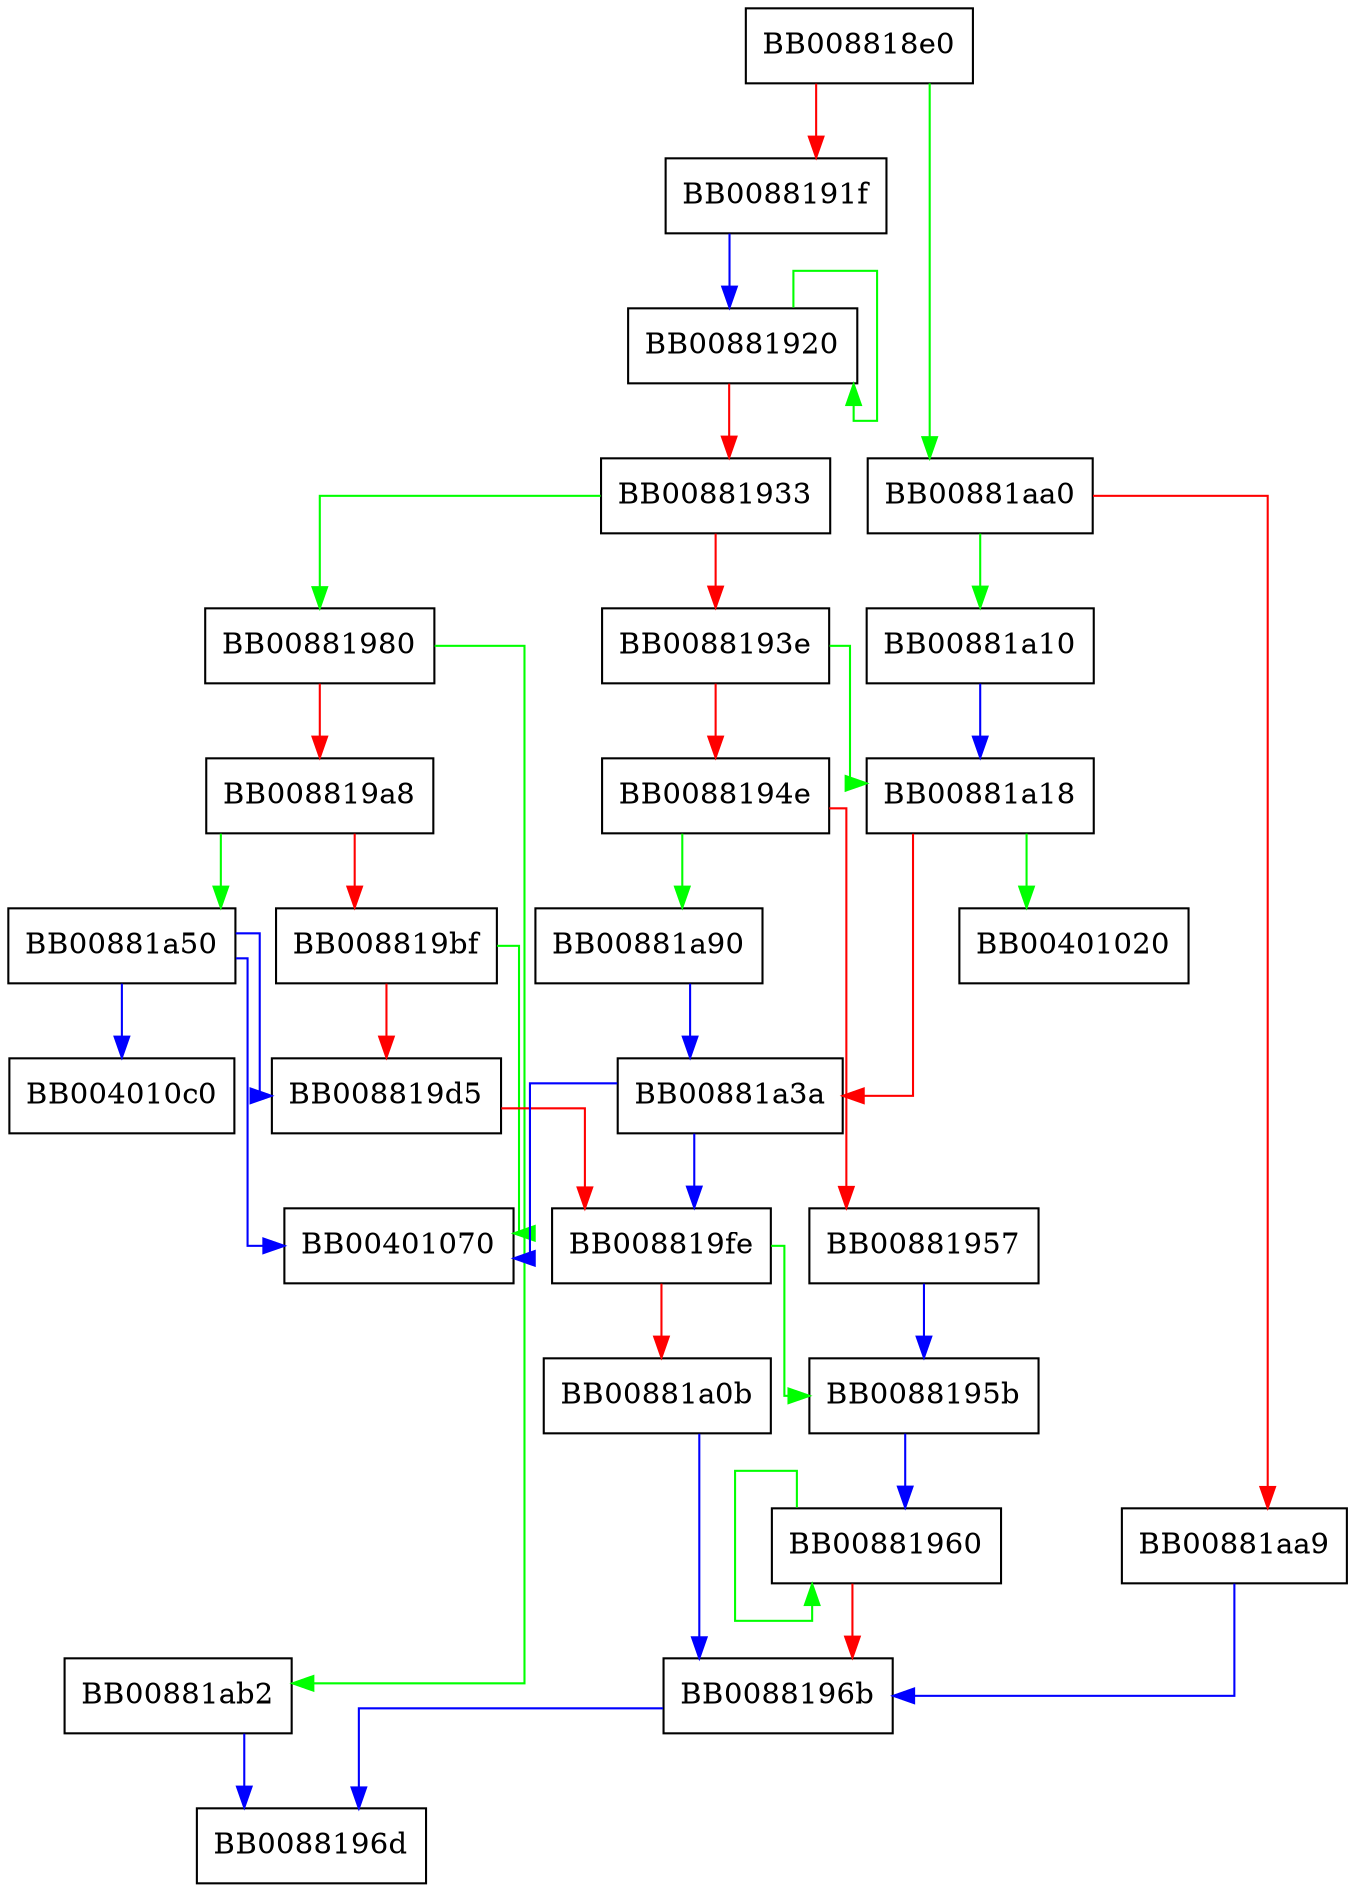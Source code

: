 digraph save_for_backup {
  node [shape="box"];
  graph [splines=ortho];
  BB008818e0 -> BB00881aa0 [color="green"];
  BB008818e0 -> BB0088191f [color="red"];
  BB0088191f -> BB00881920 [color="blue"];
  BB00881920 -> BB00881920 [color="green"];
  BB00881920 -> BB00881933 [color="red"];
  BB00881933 -> BB00881980 [color="green"];
  BB00881933 -> BB0088193e [color="red"];
  BB0088193e -> BB00881a18 [color="green"];
  BB0088193e -> BB0088194e [color="red"];
  BB0088194e -> BB00881a90 [color="green"];
  BB0088194e -> BB00881957 [color="red"];
  BB00881957 -> BB0088195b [color="blue"];
  BB0088195b -> BB00881960 [color="blue"];
  BB00881960 -> BB00881960 [color="green"];
  BB00881960 -> BB0088196b [color="red"];
  BB0088196b -> BB0088196d [color="blue"];
  BB00881980 -> BB00881ab2 [color="green"];
  BB00881980 -> BB008819a8 [color="red"];
  BB008819a8 -> BB00881a50 [color="green"];
  BB008819a8 -> BB008819bf [color="red"];
  BB008819bf -> BB00401070 [color="green"];
  BB008819bf -> BB008819d5 [color="red"];
  BB008819d5 -> BB008819fe [color="red"];
  BB008819fe -> BB0088195b [color="green"];
  BB008819fe -> BB00881a0b [color="red"];
  BB00881a0b -> BB0088196b [color="blue"];
  BB00881a10 -> BB00881a18 [color="blue"];
  BB00881a18 -> BB00401020 [color="green"];
  BB00881a18 -> BB00881a3a [color="red"];
  BB00881a3a -> BB00401070 [color="blue"];
  BB00881a3a -> BB008819fe [color="blue"];
  BB00881a50 -> BB004010c0 [color="blue"];
  BB00881a50 -> BB00401070 [color="blue"];
  BB00881a50 -> BB008819d5 [color="blue"];
  BB00881a90 -> BB00881a3a [color="blue"];
  BB00881aa0 -> BB00881a10 [color="green"];
  BB00881aa0 -> BB00881aa9 [color="red"];
  BB00881aa9 -> BB0088196b [color="blue"];
  BB00881ab2 -> BB0088196d [color="blue"];
}